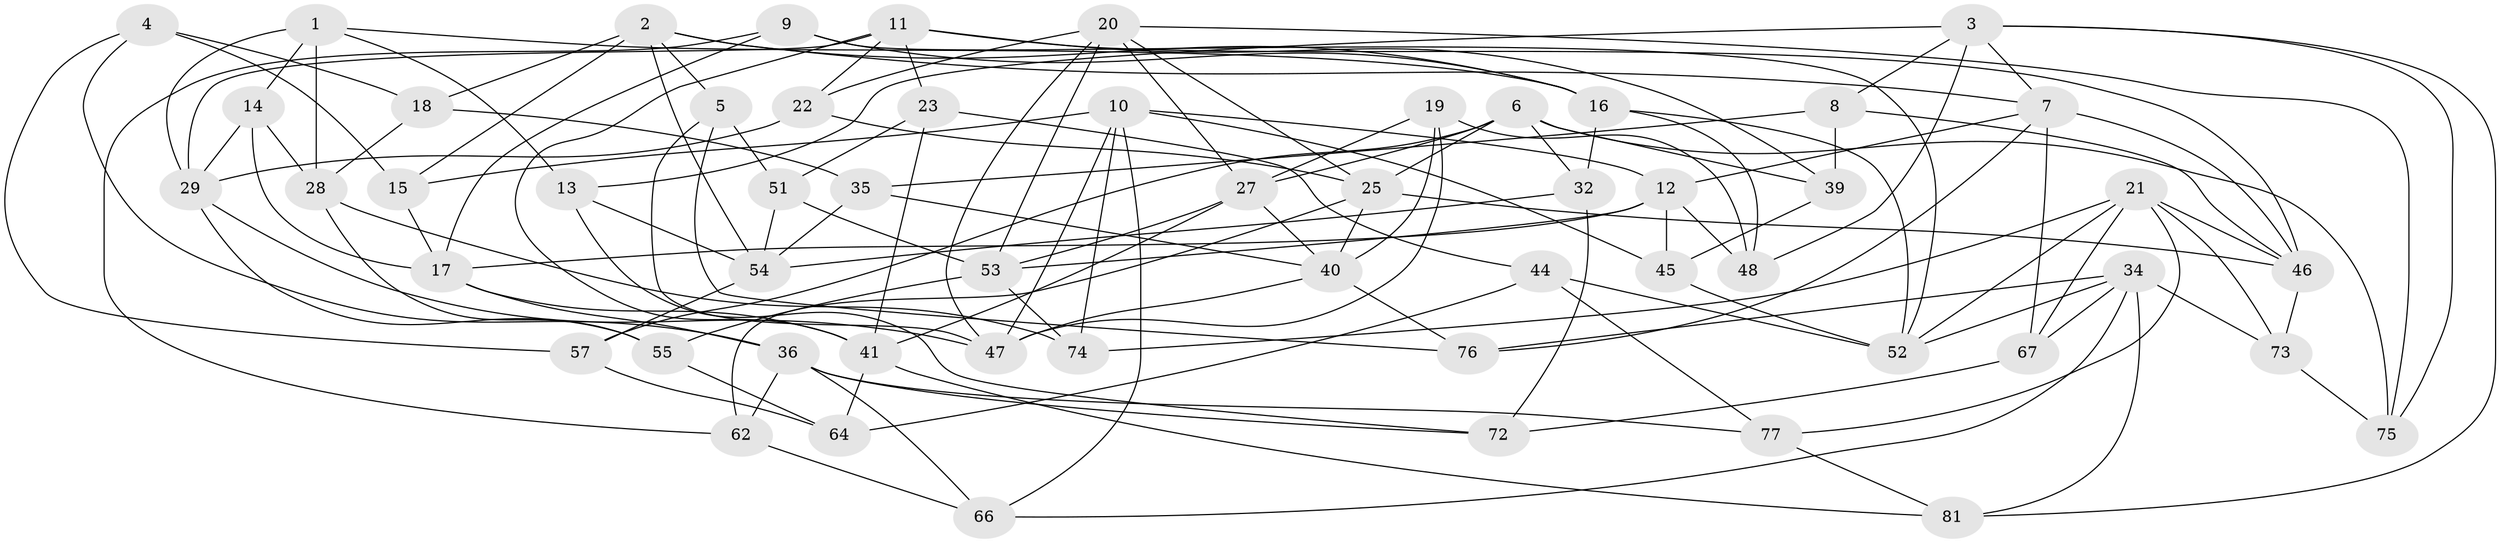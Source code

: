 // original degree distribution, {4: 1.0}
// Generated by graph-tools (version 1.1) at 2025/11/02/27/25 16:11:44]
// undirected, 56 vertices, 136 edges
graph export_dot {
graph [start="1"]
  node [color=gray90,style=filled];
  1 [super="+49"];
  2 [super="+31"];
  3 [super="+50"];
  4;
  5;
  6 [super="+24"];
  7 [super="+30"];
  8;
  9;
  10 [super="+69"];
  11 [super="+61"];
  12 [super="+26"];
  13;
  14;
  15;
  16 [super="+37"];
  17 [super="+38"];
  18;
  19;
  20 [super="+60"];
  21 [super="+59"];
  22;
  23;
  25 [super="+33"];
  27 [super="+42"];
  28 [super="+43"];
  29 [super="+79"];
  32;
  34 [super="+71"];
  35;
  36 [super="+56"];
  39;
  40 [super="+70"];
  41 [super="+65"];
  44;
  45;
  46 [super="+63"];
  47 [super="+58"];
  48;
  51;
  52 [super="+68"];
  53 [super="+80"];
  54 [super="+78"];
  55;
  57;
  62;
  64;
  66;
  67;
  72;
  73;
  74;
  75;
  76;
  77;
  81;
  1 -- 28 [weight=2];
  1 -- 14;
  1 -- 16;
  1 -- 29;
  1 -- 13;
  2 -- 18;
  2 -- 15;
  2 -- 54;
  2 -- 5;
  2 -- 7;
  2 -- 16;
  3 -- 81;
  3 -- 8;
  3 -- 13;
  3 -- 48;
  3 -- 75;
  3 -- 7;
  4 -- 36;
  4 -- 18;
  4 -- 15;
  4 -- 57;
  5 -- 47;
  5 -- 76;
  5 -- 51;
  6 -- 57;
  6 -- 39;
  6 -- 27;
  6 -- 32;
  6 -- 25;
  6 -- 75;
  7 -- 67;
  7 -- 46;
  7 -- 12;
  7 -- 76;
  8 -- 39;
  8 -- 35;
  8 -- 46;
  9 -- 52;
  9 -- 16;
  9 -- 17;
  9 -- 62;
  10 -- 15;
  10 -- 66;
  10 -- 12;
  10 -- 74;
  10 -- 45;
  10 -- 47;
  11 -- 39;
  11 -- 46;
  11 -- 23;
  11 -- 41;
  11 -- 29;
  11 -- 22;
  12 -- 48;
  12 -- 45;
  12 -- 53;
  12 -- 17;
  13 -- 72;
  13 -- 54;
  14 -- 29;
  14 -- 28;
  14 -- 17;
  15 -- 17;
  16 -- 52;
  16 -- 32;
  16 -- 48;
  17 -- 36;
  17 -- 41;
  18 -- 35;
  18 -- 28;
  19 -- 40;
  19 -- 48;
  19 -- 47;
  19 -- 27;
  20 -- 53;
  20 -- 25;
  20 -- 47;
  20 -- 75;
  20 -- 27;
  20 -- 22;
  21 -- 77;
  21 -- 73;
  21 -- 46;
  21 -- 74;
  21 -- 67;
  21 -- 52;
  22 -- 25;
  22 -- 29;
  23 -- 41;
  23 -- 44;
  23 -- 51;
  25 -- 40;
  25 -- 62;
  25 -- 46;
  27 -- 53;
  27 -- 40;
  27 -- 41;
  28 -- 55;
  28 -- 74;
  29 -- 55;
  29 -- 47;
  32 -- 72;
  32 -- 54;
  34 -- 81;
  34 -- 76;
  34 -- 52;
  34 -- 73;
  34 -- 67;
  34 -- 66;
  35 -- 40;
  35 -- 54;
  36 -- 72;
  36 -- 77;
  36 -- 66;
  36 -- 62;
  39 -- 45;
  40 -- 47;
  40 -- 76;
  41 -- 81;
  41 -- 64;
  44 -- 77;
  44 -- 64;
  44 -- 52;
  45 -- 52;
  46 -- 73;
  51 -- 54;
  51 -- 53;
  53 -- 55;
  53 -- 74;
  54 -- 57;
  55 -- 64;
  57 -- 64;
  62 -- 66;
  67 -- 72;
  73 -- 75;
  77 -- 81;
}
